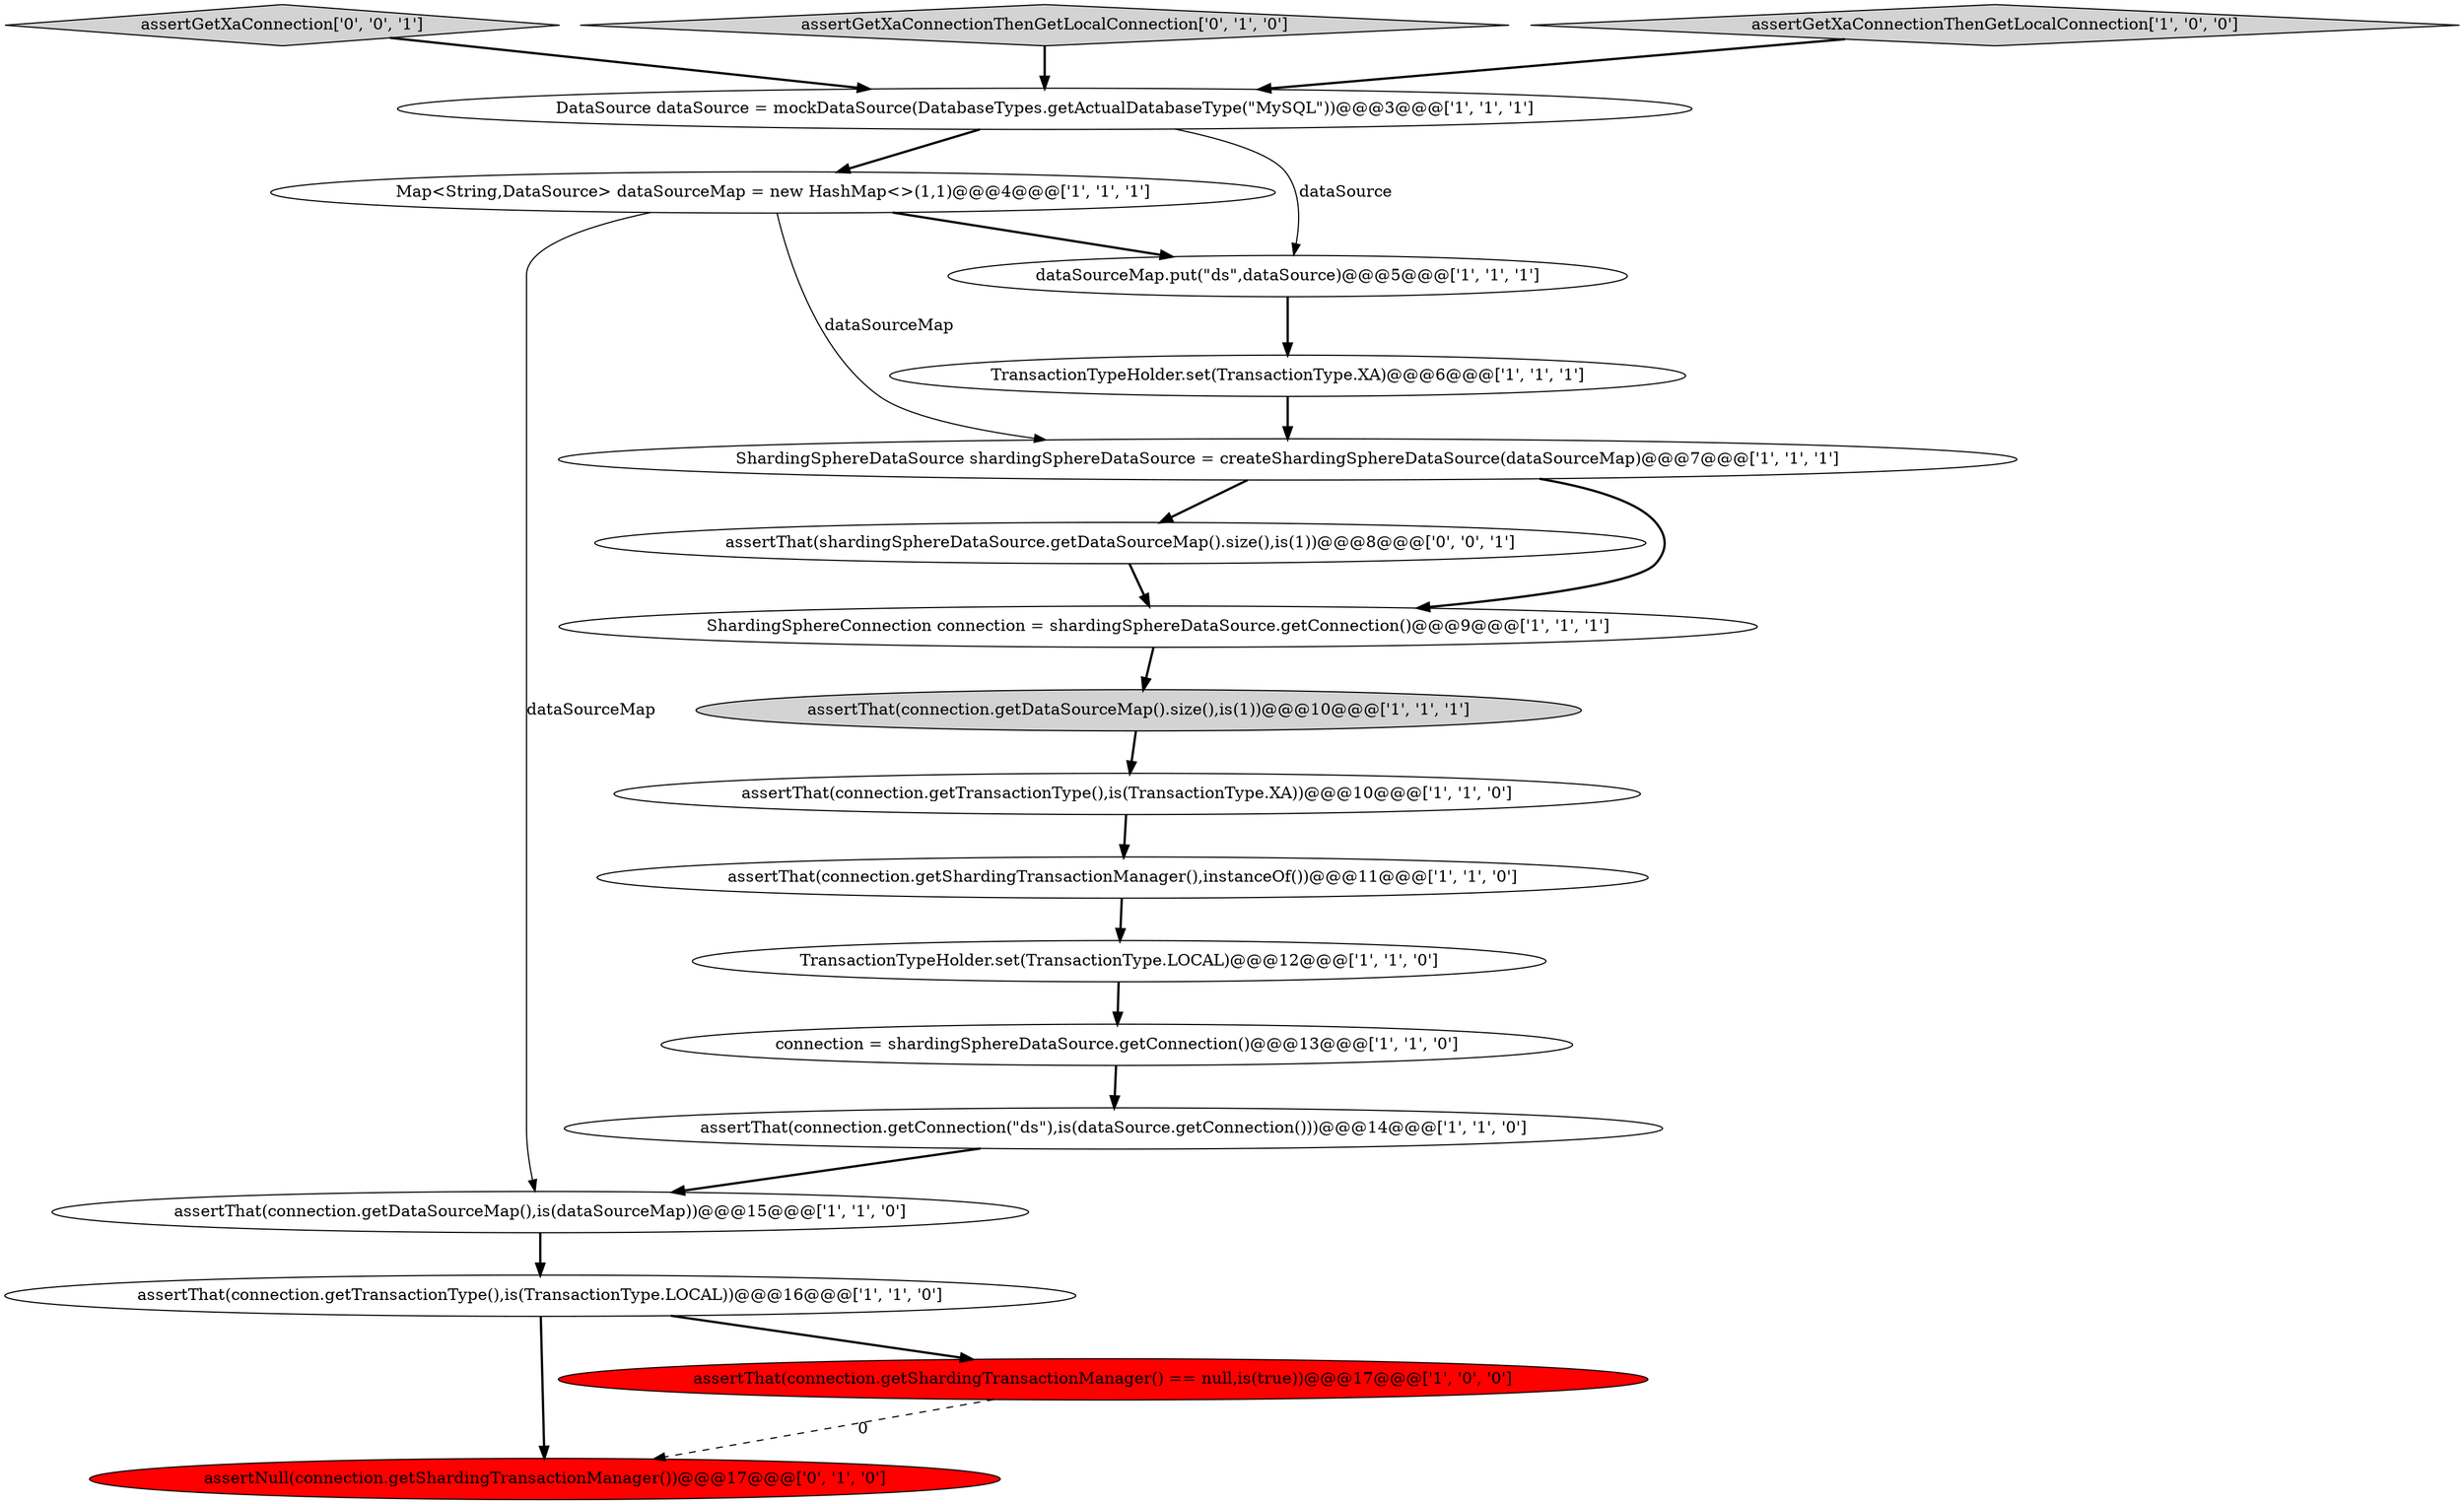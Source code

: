 digraph {
12 [style = filled, label = "dataSourceMap.put(\"ds\",dataSource)@@@5@@@['1', '1', '1']", fillcolor = white, shape = ellipse image = "AAA0AAABBB1BBB"];
0 [style = filled, label = "assertThat(connection.getTransactionType(),is(TransactionType.LOCAL))@@@16@@@['1', '1', '0']", fillcolor = white, shape = ellipse image = "AAA0AAABBB1BBB"];
7 [style = filled, label = "assertThat(connection.getDataSourceMap(),is(dataSourceMap))@@@15@@@['1', '1', '0']", fillcolor = white, shape = ellipse image = "AAA0AAABBB1BBB"];
19 [style = filled, label = "assertThat(shardingSphereDataSource.getDataSourceMap().size(),is(1))@@@8@@@['0', '0', '1']", fillcolor = white, shape = ellipse image = "AAA0AAABBB3BBB"];
18 [style = filled, label = "assertGetXaConnection['0', '0', '1']", fillcolor = lightgray, shape = diamond image = "AAA0AAABBB3BBB"];
17 [style = filled, label = "assertGetXaConnectionThenGetLocalConnection['0', '1', '0']", fillcolor = lightgray, shape = diamond image = "AAA0AAABBB2BBB"];
15 [style = filled, label = "assertGetXaConnectionThenGetLocalConnection['1', '0', '0']", fillcolor = lightgray, shape = diamond image = "AAA0AAABBB1BBB"];
5 [style = filled, label = "connection = shardingSphereDataSource.getConnection()@@@13@@@['1', '1', '0']", fillcolor = white, shape = ellipse image = "AAA0AAABBB1BBB"];
10 [style = filled, label = "ShardingSphereConnection connection = shardingSphereDataSource.getConnection()@@@9@@@['1', '1', '1']", fillcolor = white, shape = ellipse image = "AAA0AAABBB1BBB"];
14 [style = filled, label = "assertThat(connection.getDataSourceMap().size(),is(1))@@@10@@@['1', '1', '1']", fillcolor = lightgray, shape = ellipse image = "AAA0AAABBB1BBB"];
3 [style = filled, label = "ShardingSphereDataSource shardingSphereDataSource = createShardingSphereDataSource(dataSourceMap)@@@7@@@['1', '1', '1']", fillcolor = white, shape = ellipse image = "AAA0AAABBB1BBB"];
11 [style = filled, label = "Map<String,DataSource> dataSourceMap = new HashMap<>(1,1)@@@4@@@['1', '1', '1']", fillcolor = white, shape = ellipse image = "AAA0AAABBB1BBB"];
2 [style = filled, label = "TransactionTypeHolder.set(TransactionType.LOCAL)@@@12@@@['1', '1', '0']", fillcolor = white, shape = ellipse image = "AAA0AAABBB1BBB"];
6 [style = filled, label = "assertThat(connection.getShardingTransactionManager(),instanceOf())@@@11@@@['1', '1', '0']", fillcolor = white, shape = ellipse image = "AAA0AAABBB1BBB"];
1 [style = filled, label = "DataSource dataSource = mockDataSource(DatabaseTypes.getActualDatabaseType(\"MySQL\"))@@@3@@@['1', '1', '1']", fillcolor = white, shape = ellipse image = "AAA0AAABBB1BBB"];
9 [style = filled, label = "assertThat(connection.getTransactionType(),is(TransactionType.XA))@@@10@@@['1', '1', '0']", fillcolor = white, shape = ellipse image = "AAA0AAABBB1BBB"];
8 [style = filled, label = "assertThat(connection.getConnection(\"ds\"),is(dataSource.getConnection()))@@@14@@@['1', '1', '0']", fillcolor = white, shape = ellipse image = "AAA0AAABBB1BBB"];
16 [style = filled, label = "assertNull(connection.getShardingTransactionManager())@@@17@@@['0', '1', '0']", fillcolor = red, shape = ellipse image = "AAA1AAABBB2BBB"];
4 [style = filled, label = "assertThat(connection.getShardingTransactionManager() == null,is(true))@@@17@@@['1', '0', '0']", fillcolor = red, shape = ellipse image = "AAA1AAABBB1BBB"];
13 [style = filled, label = "TransactionTypeHolder.set(TransactionType.XA)@@@6@@@['1', '1', '1']", fillcolor = white, shape = ellipse image = "AAA0AAABBB1BBB"];
5->8 [style = bold, label=""];
0->16 [style = bold, label=""];
4->16 [style = dashed, label="0"];
17->1 [style = bold, label=""];
10->14 [style = bold, label=""];
11->7 [style = solid, label="dataSourceMap"];
19->10 [style = bold, label=""];
11->12 [style = bold, label=""];
7->0 [style = bold, label=""];
11->3 [style = solid, label="dataSourceMap"];
8->7 [style = bold, label=""];
9->6 [style = bold, label=""];
1->11 [style = bold, label=""];
6->2 [style = bold, label=""];
12->13 [style = bold, label=""];
3->10 [style = bold, label=""];
13->3 [style = bold, label=""];
3->19 [style = bold, label=""];
18->1 [style = bold, label=""];
0->4 [style = bold, label=""];
1->12 [style = solid, label="dataSource"];
14->9 [style = bold, label=""];
2->5 [style = bold, label=""];
15->1 [style = bold, label=""];
}
